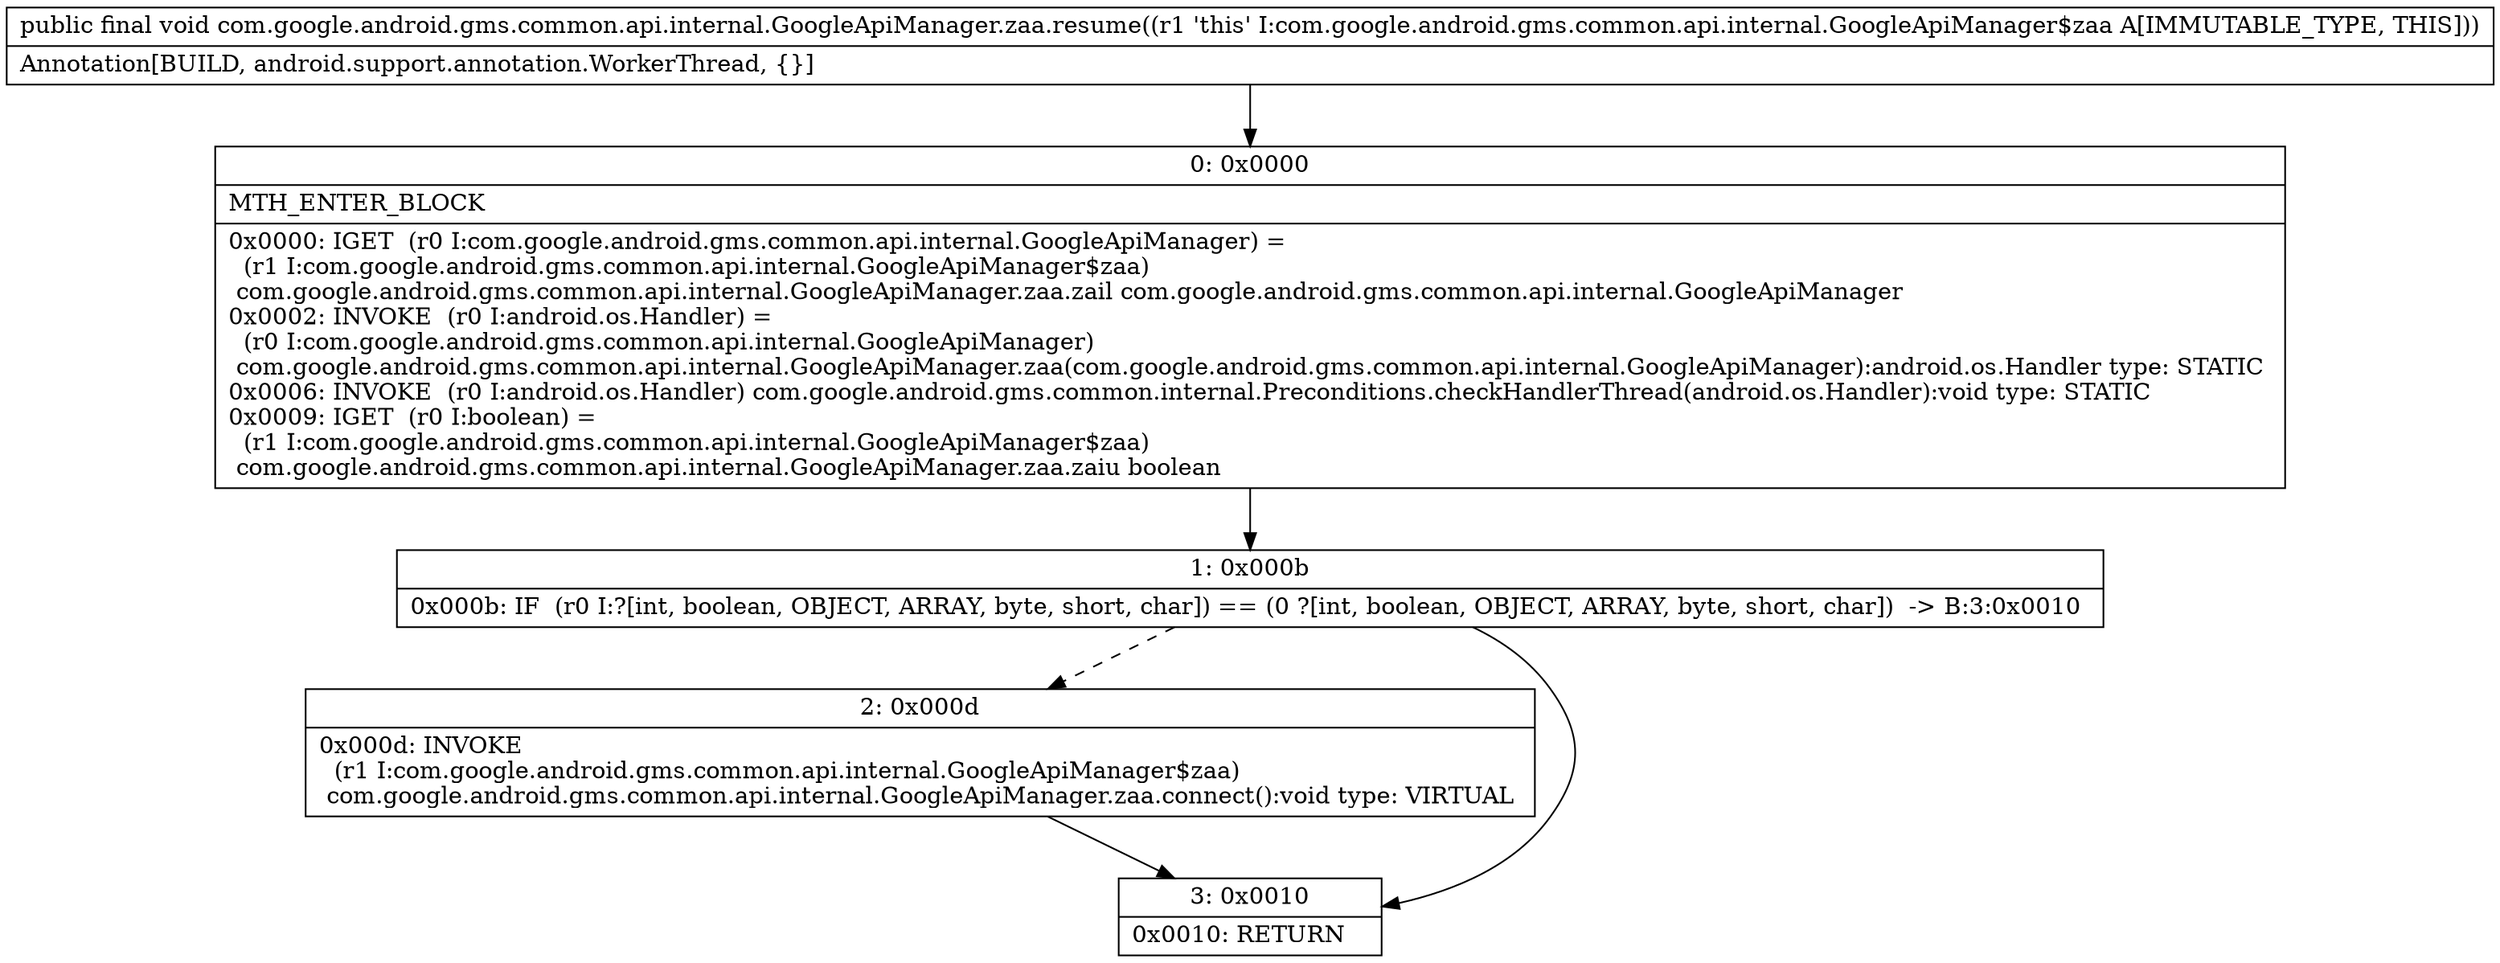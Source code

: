 digraph "CFG forcom.google.android.gms.common.api.internal.GoogleApiManager.zaa.resume()V" {
Node_0 [shape=record,label="{0\:\ 0x0000|MTH_ENTER_BLOCK\l|0x0000: IGET  (r0 I:com.google.android.gms.common.api.internal.GoogleApiManager) = \l  (r1 I:com.google.android.gms.common.api.internal.GoogleApiManager$zaa)\l com.google.android.gms.common.api.internal.GoogleApiManager.zaa.zail com.google.android.gms.common.api.internal.GoogleApiManager \l0x0002: INVOKE  (r0 I:android.os.Handler) = \l  (r0 I:com.google.android.gms.common.api.internal.GoogleApiManager)\l com.google.android.gms.common.api.internal.GoogleApiManager.zaa(com.google.android.gms.common.api.internal.GoogleApiManager):android.os.Handler type: STATIC \l0x0006: INVOKE  (r0 I:android.os.Handler) com.google.android.gms.common.internal.Preconditions.checkHandlerThread(android.os.Handler):void type: STATIC \l0x0009: IGET  (r0 I:boolean) = \l  (r1 I:com.google.android.gms.common.api.internal.GoogleApiManager$zaa)\l com.google.android.gms.common.api.internal.GoogleApiManager.zaa.zaiu boolean \l}"];
Node_1 [shape=record,label="{1\:\ 0x000b|0x000b: IF  (r0 I:?[int, boolean, OBJECT, ARRAY, byte, short, char]) == (0 ?[int, boolean, OBJECT, ARRAY, byte, short, char])  \-\> B:3:0x0010 \l}"];
Node_2 [shape=record,label="{2\:\ 0x000d|0x000d: INVOKE  \l  (r1 I:com.google.android.gms.common.api.internal.GoogleApiManager$zaa)\l com.google.android.gms.common.api.internal.GoogleApiManager.zaa.connect():void type: VIRTUAL \l}"];
Node_3 [shape=record,label="{3\:\ 0x0010|0x0010: RETURN   \l}"];
MethodNode[shape=record,label="{public final void com.google.android.gms.common.api.internal.GoogleApiManager.zaa.resume((r1 'this' I:com.google.android.gms.common.api.internal.GoogleApiManager$zaa A[IMMUTABLE_TYPE, THIS]))  | Annotation[BUILD, android.support.annotation.WorkerThread, \{\}]\l}"];
MethodNode -> Node_0;
Node_0 -> Node_1;
Node_1 -> Node_2[style=dashed];
Node_1 -> Node_3;
Node_2 -> Node_3;
}

